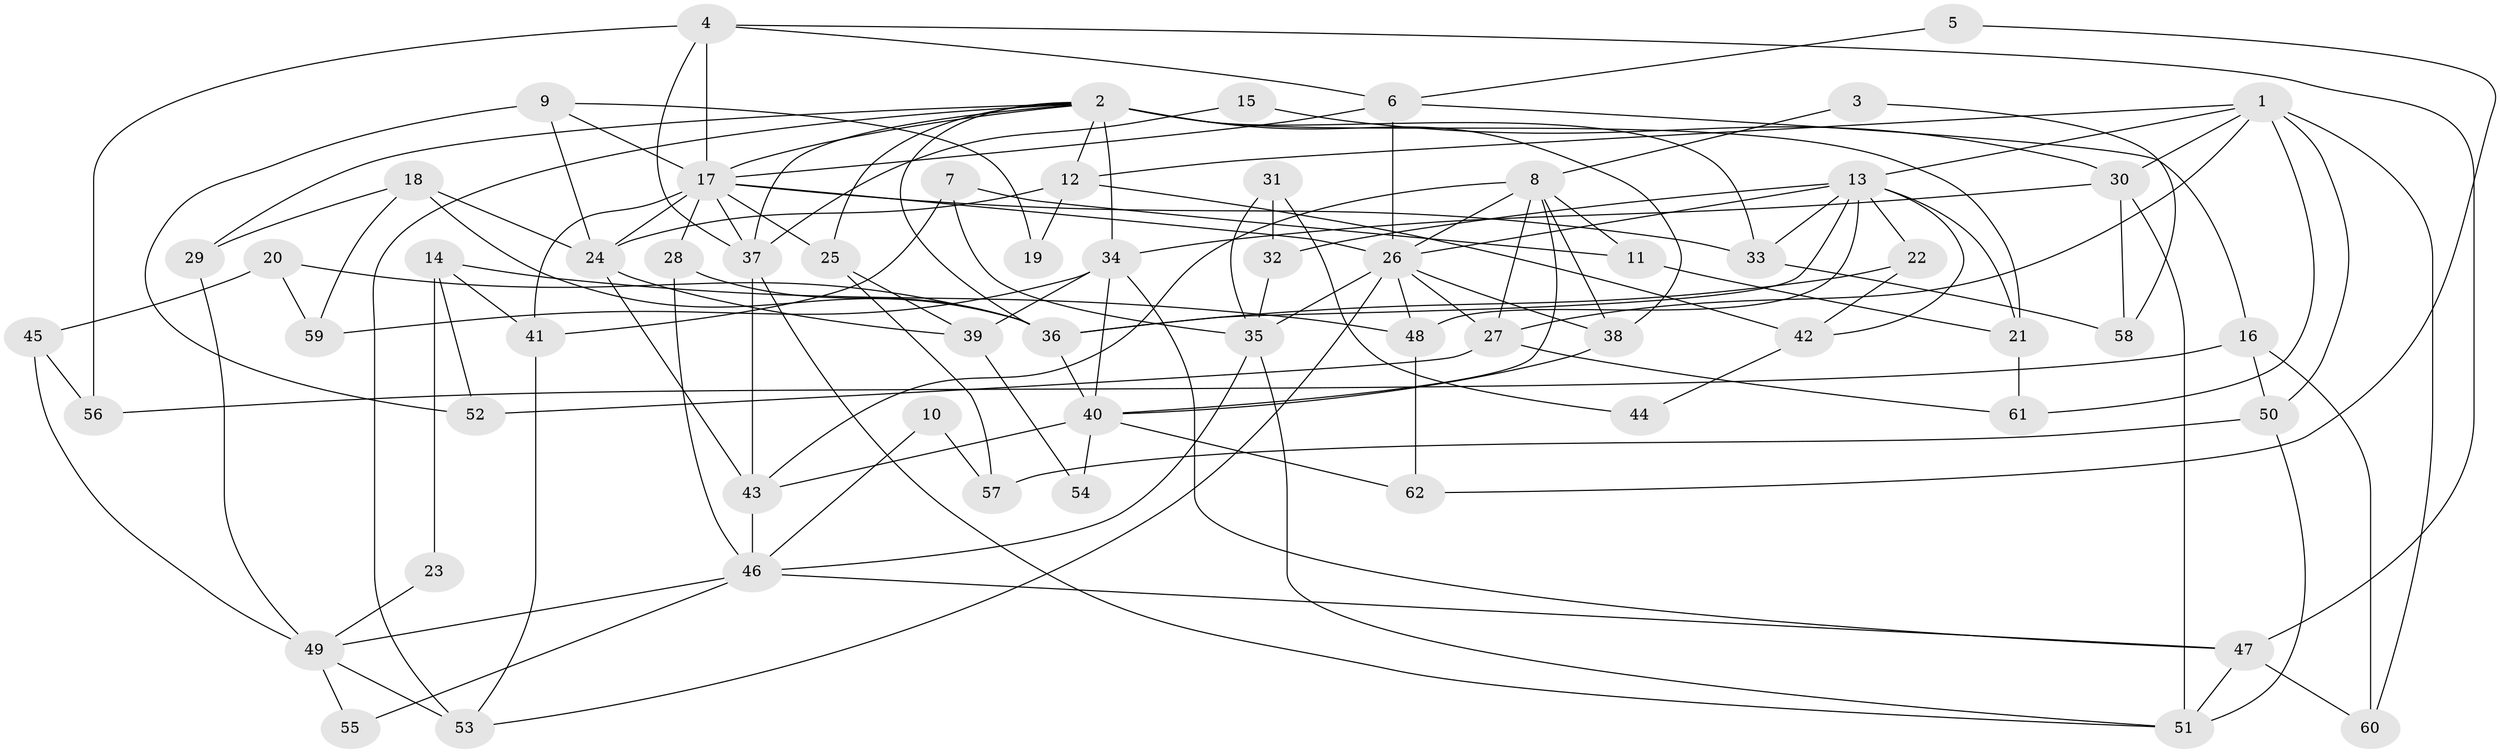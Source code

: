 // original degree distribution, {4: 0.22988505747126436, 2: 0.12643678160919541, 5: 0.11494252873563218, 3: 0.3333333333333333, 6: 0.12643678160919541, 8: 0.011494252873563218, 7: 0.05747126436781609}
// Generated by graph-tools (version 1.1) at 2025/51/03/04/25 22:51:24]
// undirected, 62 vertices, 135 edges
graph export_dot {
  node [color=gray90,style=filled];
  1;
  2;
  3;
  4;
  5;
  6;
  7;
  8;
  9;
  10;
  11;
  12;
  13;
  14;
  15;
  16;
  17;
  18;
  19;
  20;
  21;
  22;
  23;
  24;
  25;
  26;
  27;
  28;
  29;
  30;
  31;
  32;
  33;
  34;
  35;
  36;
  37;
  38;
  39;
  40;
  41;
  42;
  43;
  44;
  45;
  46;
  47;
  48;
  49;
  50;
  51;
  52;
  53;
  54;
  55;
  56;
  57;
  58;
  59;
  60;
  61;
  62;
  1 -- 12 [weight=1.0];
  1 -- 13 [weight=2.0];
  1 -- 27 [weight=2.0];
  1 -- 30 [weight=1.0];
  1 -- 50 [weight=1.0];
  1 -- 60 [weight=1.0];
  1 -- 61 [weight=1.0];
  2 -- 12 [weight=1.0];
  2 -- 17 [weight=1.0];
  2 -- 21 [weight=1.0];
  2 -- 25 [weight=1.0];
  2 -- 29 [weight=1.0];
  2 -- 33 [weight=1.0];
  2 -- 34 [weight=3.0];
  2 -- 36 [weight=1.0];
  2 -- 37 [weight=1.0];
  2 -- 38 [weight=2.0];
  2 -- 53 [weight=1.0];
  3 -- 8 [weight=1.0];
  3 -- 58 [weight=1.0];
  4 -- 6 [weight=1.0];
  4 -- 17 [weight=1.0];
  4 -- 37 [weight=1.0];
  4 -- 47 [weight=1.0];
  4 -- 56 [weight=1.0];
  5 -- 6 [weight=1.0];
  5 -- 62 [weight=1.0];
  6 -- 16 [weight=1.0];
  6 -- 17 [weight=1.0];
  6 -- 26 [weight=1.0];
  7 -- 11 [weight=1.0];
  7 -- 35 [weight=1.0];
  7 -- 41 [weight=1.0];
  8 -- 11 [weight=1.0];
  8 -- 26 [weight=1.0];
  8 -- 27 [weight=1.0];
  8 -- 38 [weight=1.0];
  8 -- 40 [weight=1.0];
  8 -- 43 [weight=1.0];
  9 -- 17 [weight=1.0];
  9 -- 19 [weight=1.0];
  9 -- 24 [weight=1.0];
  9 -- 52 [weight=1.0];
  10 -- 46 [weight=1.0];
  10 -- 57 [weight=1.0];
  11 -- 21 [weight=1.0];
  12 -- 19 [weight=1.0];
  12 -- 24 [weight=1.0];
  12 -- 42 [weight=1.0];
  13 -- 21 [weight=1.0];
  13 -- 22 [weight=1.0];
  13 -- 26 [weight=1.0];
  13 -- 32 [weight=1.0];
  13 -- 33 [weight=1.0];
  13 -- 36 [weight=2.0];
  13 -- 42 [weight=1.0];
  13 -- 48 [weight=1.0];
  14 -- 23 [weight=1.0];
  14 -- 41 [weight=1.0];
  14 -- 48 [weight=1.0];
  14 -- 52 [weight=1.0];
  15 -- 30 [weight=1.0];
  15 -- 37 [weight=1.0];
  16 -- 50 [weight=1.0];
  16 -- 56 [weight=1.0];
  16 -- 60 [weight=1.0];
  17 -- 24 [weight=2.0];
  17 -- 25 [weight=1.0];
  17 -- 26 [weight=3.0];
  17 -- 28 [weight=1.0];
  17 -- 33 [weight=1.0];
  17 -- 37 [weight=1.0];
  17 -- 41 [weight=1.0];
  18 -- 24 [weight=1.0];
  18 -- 29 [weight=1.0];
  18 -- 36 [weight=1.0];
  18 -- 59 [weight=1.0];
  20 -- 36 [weight=1.0];
  20 -- 45 [weight=1.0];
  20 -- 59 [weight=1.0];
  21 -- 61 [weight=1.0];
  22 -- 36 [weight=1.0];
  22 -- 42 [weight=1.0];
  23 -- 49 [weight=1.0];
  24 -- 39 [weight=1.0];
  24 -- 43 [weight=2.0];
  25 -- 39 [weight=1.0];
  25 -- 57 [weight=1.0];
  26 -- 27 [weight=1.0];
  26 -- 35 [weight=1.0];
  26 -- 38 [weight=1.0];
  26 -- 48 [weight=1.0];
  26 -- 53 [weight=1.0];
  27 -- 52 [weight=1.0];
  27 -- 61 [weight=1.0];
  28 -- 36 [weight=1.0];
  28 -- 46 [weight=1.0];
  29 -- 49 [weight=1.0];
  30 -- 34 [weight=1.0];
  30 -- 51 [weight=1.0];
  30 -- 58 [weight=1.0];
  31 -- 32 [weight=1.0];
  31 -- 35 [weight=1.0];
  31 -- 44 [weight=1.0];
  32 -- 35 [weight=1.0];
  33 -- 58 [weight=1.0];
  34 -- 39 [weight=1.0];
  34 -- 40 [weight=1.0];
  34 -- 47 [weight=1.0];
  34 -- 59 [weight=1.0];
  35 -- 46 [weight=1.0];
  35 -- 51 [weight=1.0];
  36 -- 40 [weight=1.0];
  37 -- 43 [weight=2.0];
  37 -- 51 [weight=1.0];
  38 -- 40 [weight=1.0];
  39 -- 54 [weight=1.0];
  40 -- 43 [weight=1.0];
  40 -- 54 [weight=1.0];
  40 -- 62 [weight=1.0];
  41 -- 53 [weight=1.0];
  42 -- 44 [weight=1.0];
  43 -- 46 [weight=1.0];
  45 -- 49 [weight=1.0];
  45 -- 56 [weight=1.0];
  46 -- 47 [weight=1.0];
  46 -- 49 [weight=1.0];
  46 -- 55 [weight=1.0];
  47 -- 51 [weight=1.0];
  47 -- 60 [weight=1.0];
  48 -- 62 [weight=1.0];
  49 -- 53 [weight=1.0];
  49 -- 55 [weight=1.0];
  50 -- 51 [weight=1.0];
  50 -- 57 [weight=1.0];
}
